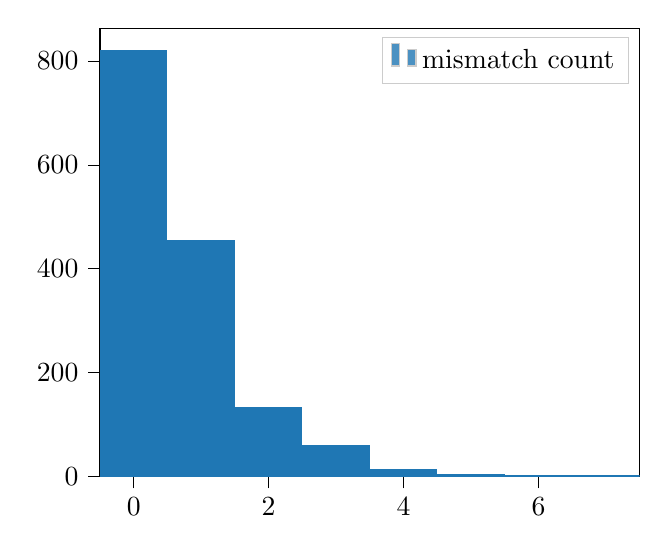 % This file was created with tikzplotlib v0.10.1.
\begin{tikzpicture}

\definecolor{darkgray176}{RGB}{176,176,176}
\definecolor{lightgray204}{RGB}{204,204,204}
\definecolor{steelblue31119180}{RGB}{31,119,180}

\begin{axis}[
legend cell align={left},
legend style={fill opacity=0.8, draw opacity=1, text opacity=1, draw=lightgray204},
tick align=outside,
tick pos=left,
x grid style={darkgray176},
xmin=-0.5, xmax=7.5,
xtick style={color=black},
y grid style={darkgray176},
ymin=0, ymax=863.1,
ytick style={color=black}
]
\draw[draw=none,fill=steelblue31119180] (axis cs:-0.5,0) rectangle (axis cs:0.5,822);
\addlegendimage{ybar,ybar legend,draw=none,fill=steelblue31119180}
\addlegendentry{mismatch count}


\draw[draw=none,fill=steelblue31119180] (axis cs:0.5,0) rectangle (axis cs:1.5,455);
\draw[draw=none,fill=steelblue31119180] (axis cs:1.5,0) rectangle (axis cs:2.5,134);
\draw[draw=none,fill=steelblue31119180] (axis cs:2.5,0) rectangle (axis cs:3.5,61);
\draw[draw=none,fill=steelblue31119180] (axis cs:3.5,0) rectangle (axis cs:4.5,15);
\draw[draw=none,fill=steelblue31119180] (axis cs:4.5,0) rectangle (axis cs:5.5,5);
\draw[draw=none,fill=steelblue31119180] (axis cs:5.5,0) rectangle (axis cs:6.5,3);
\draw[draw=none,fill=steelblue31119180] (axis cs:6.5,0) rectangle (axis cs:7.5,3);
\end{axis}

\end{tikzpicture}
